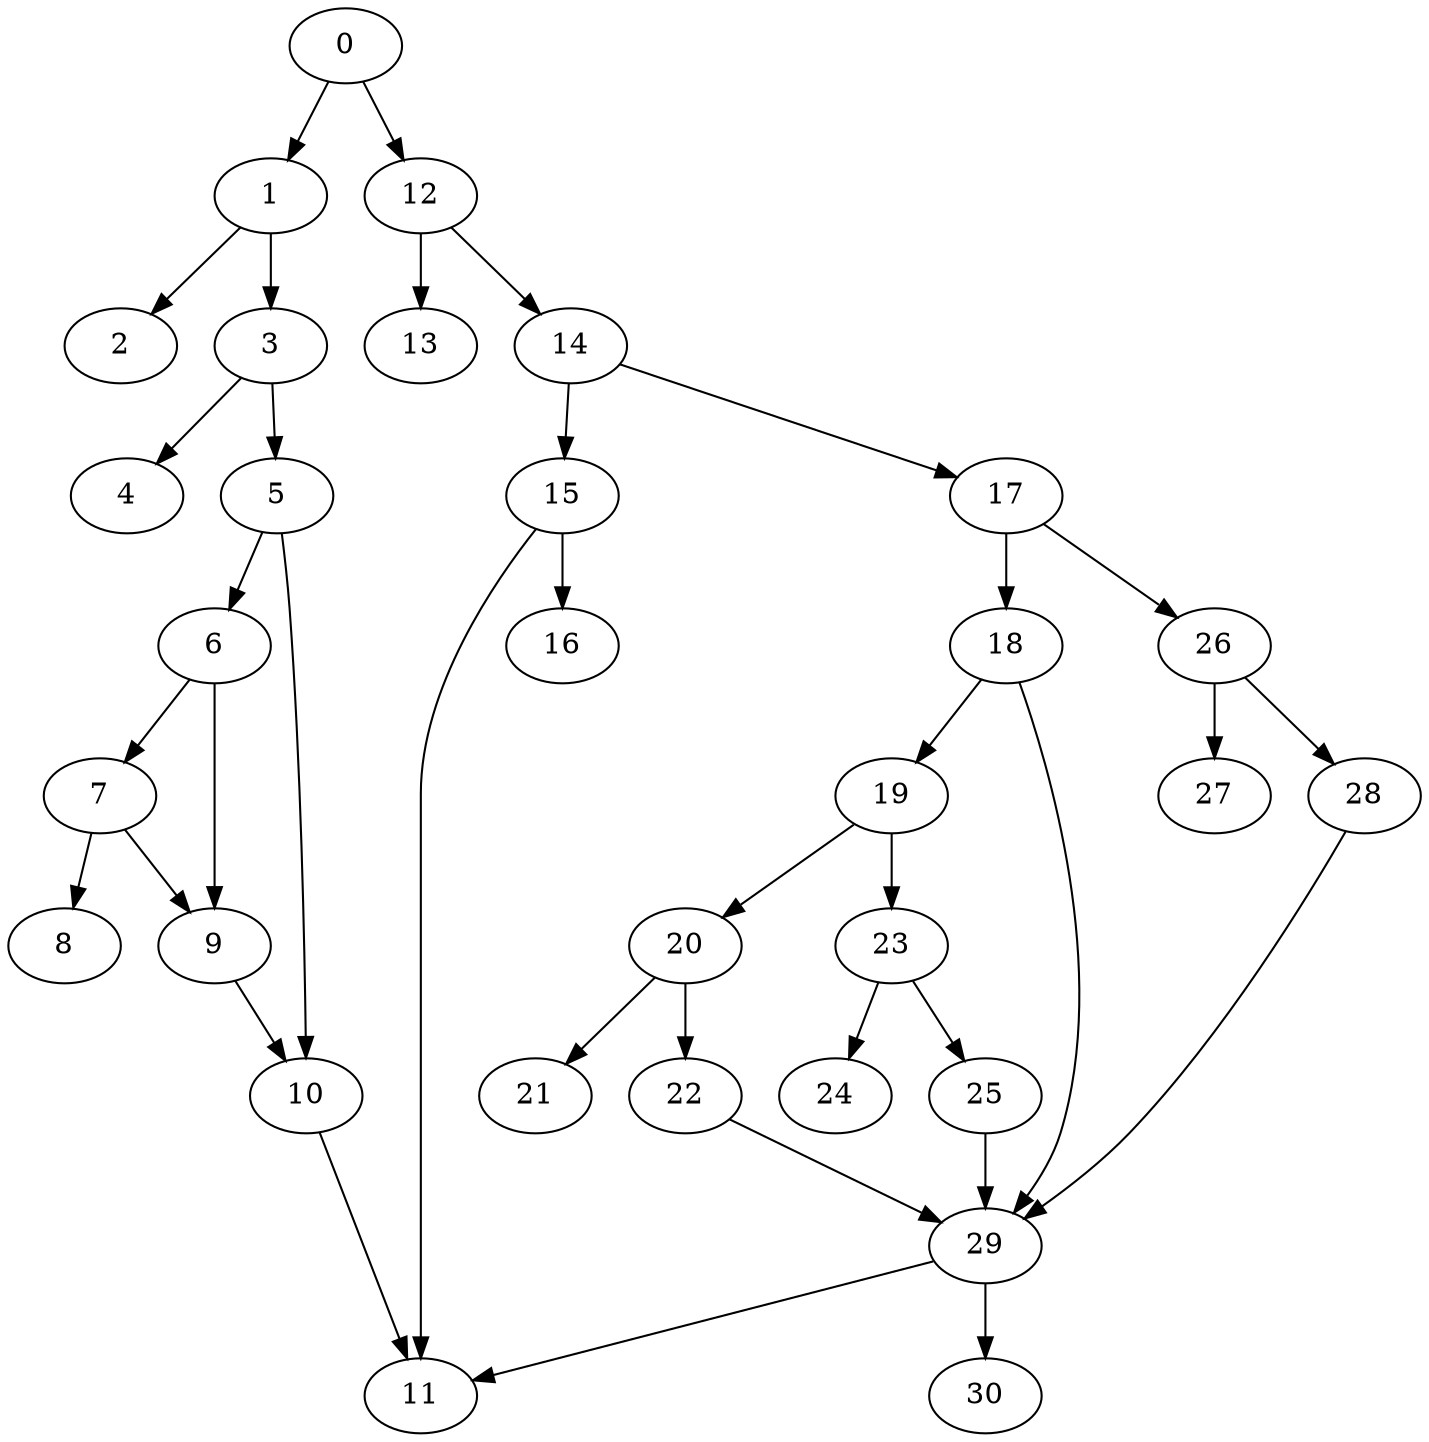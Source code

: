 digraph {
	0
	1
	2
	3
	4
	5
	6
	7
	8
	9
	10
	11
	12
	13
	14
	15
	16
	17
	18
	19
	20
	21
	22
	23
	24
	25
	26
	27
	28
	29
	30
	20 -> 22
	29 -> 30
	5 -> 6
	15 -> 11
	29 -> 11
	10 -> 11
	14 -> 15
	17 -> 18
	20 -> 21
	1 -> 2
	1 -> 3
	12 -> 14
	6 -> 7
	18 -> 19
	26 -> 27
	0 -> 12
	19 -> 23
	17 -> 26
	15 -> 16
	14 -> 17
	19 -> 20
	25 -> 29
	28 -> 29
	18 -> 29
	22 -> 29
	3 -> 5
	7 -> 9
	6 -> 9
	12 -> 13
	0 -> 1
	23 -> 25
	23 -> 24
	26 -> 28
	3 -> 4
	7 -> 8
	5 -> 10
	9 -> 10
}
